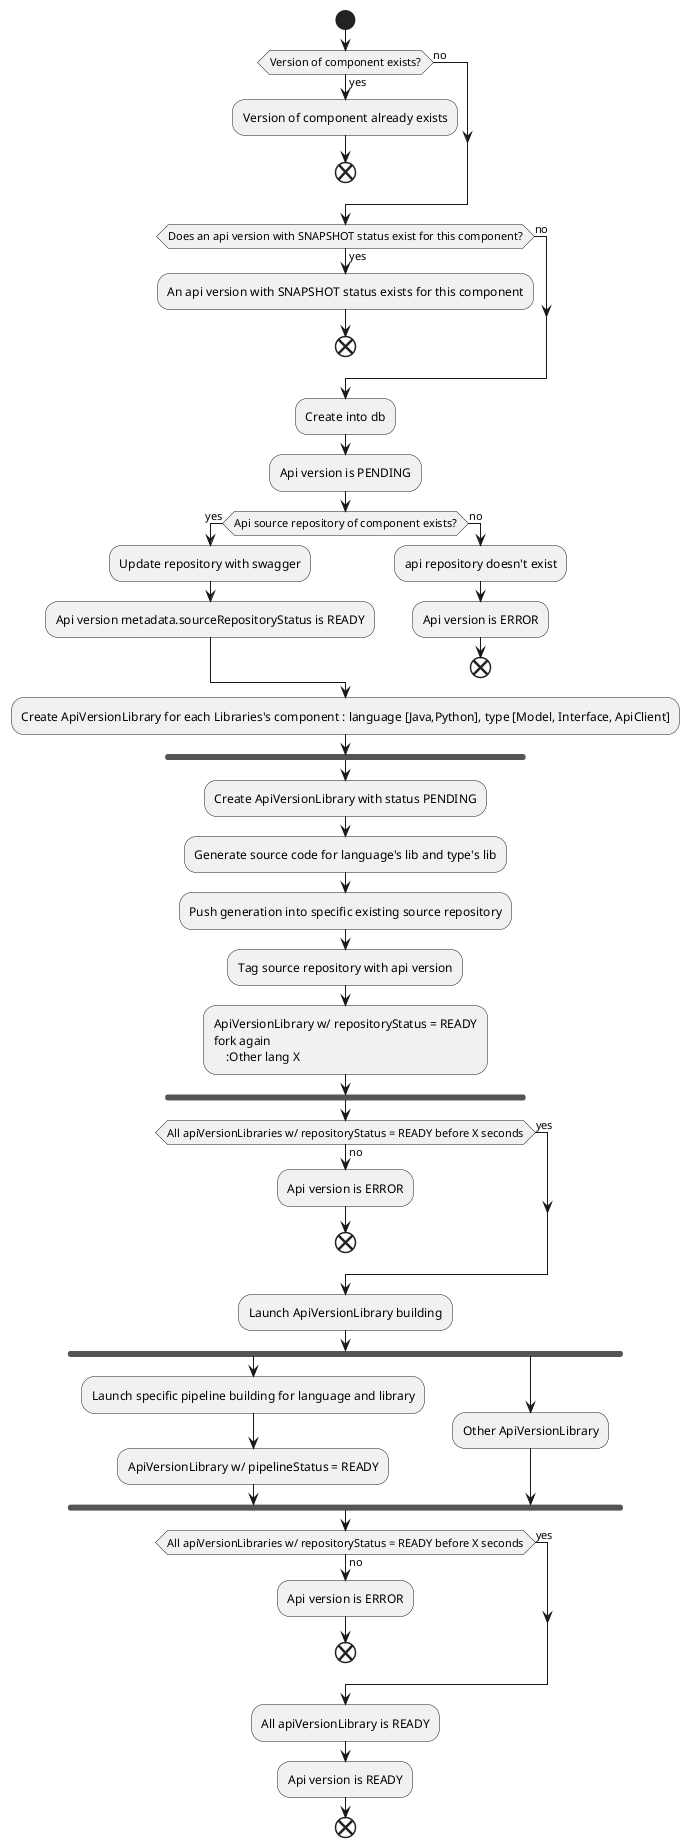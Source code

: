 @startuml
start
if (Version of component exists?) then (yes)
    :Version of component already exists;
    end
else (no)
endif

if (Does an api version with SNAPSHOT status exist for this component?) then (yes)
    :An api version with SNAPSHOT status exists for this component;
    end
else (no)
endif

:Create into db;

:Api version is PENDING;
if (Api source repository of component exists?) then (yes)
    :Update repository with swagger;
    :Api version metadata.sourceRepositoryStatus is READY;
else (no)
    :api repository doesn't exist;
    :Api version is ERROR;
    end
endif

:Create ApiVersionLibrary for each Libraries's component : language [Java,Python], type [Model, Interface, ApiClient];
fork
    :Create ApiVersionLibrary with status PENDING;
    :Generate source code for language's lib and type's lib;
    :Push generation into specific existing source repository;
    :Tag source repository with api version;
    :ApiVersionLibrary w/ repositoryStatus = READY
fork again
    :Other lang X;
end fork

if (All apiVersionLibraries w/ repositoryStatus = READY before X seconds) then (yes)
else (no)
    :Api version is ERROR;
    end
endif

:Launch ApiVersionLibrary building;
fork
    :Launch specific pipeline building for language and library;
    :ApiVersionLibrary w/ pipelineStatus = READY;
fork again
    :Other ApiVersionLibrary;
end fork


if (All apiVersionLibraries w/ repositoryStatus = READY before X seconds) then (yes)
else (no)
    :Api version is ERROR;
    end
endif

:All apiVersionLibrary is READY;

:Api version is READY;

end
@enduml